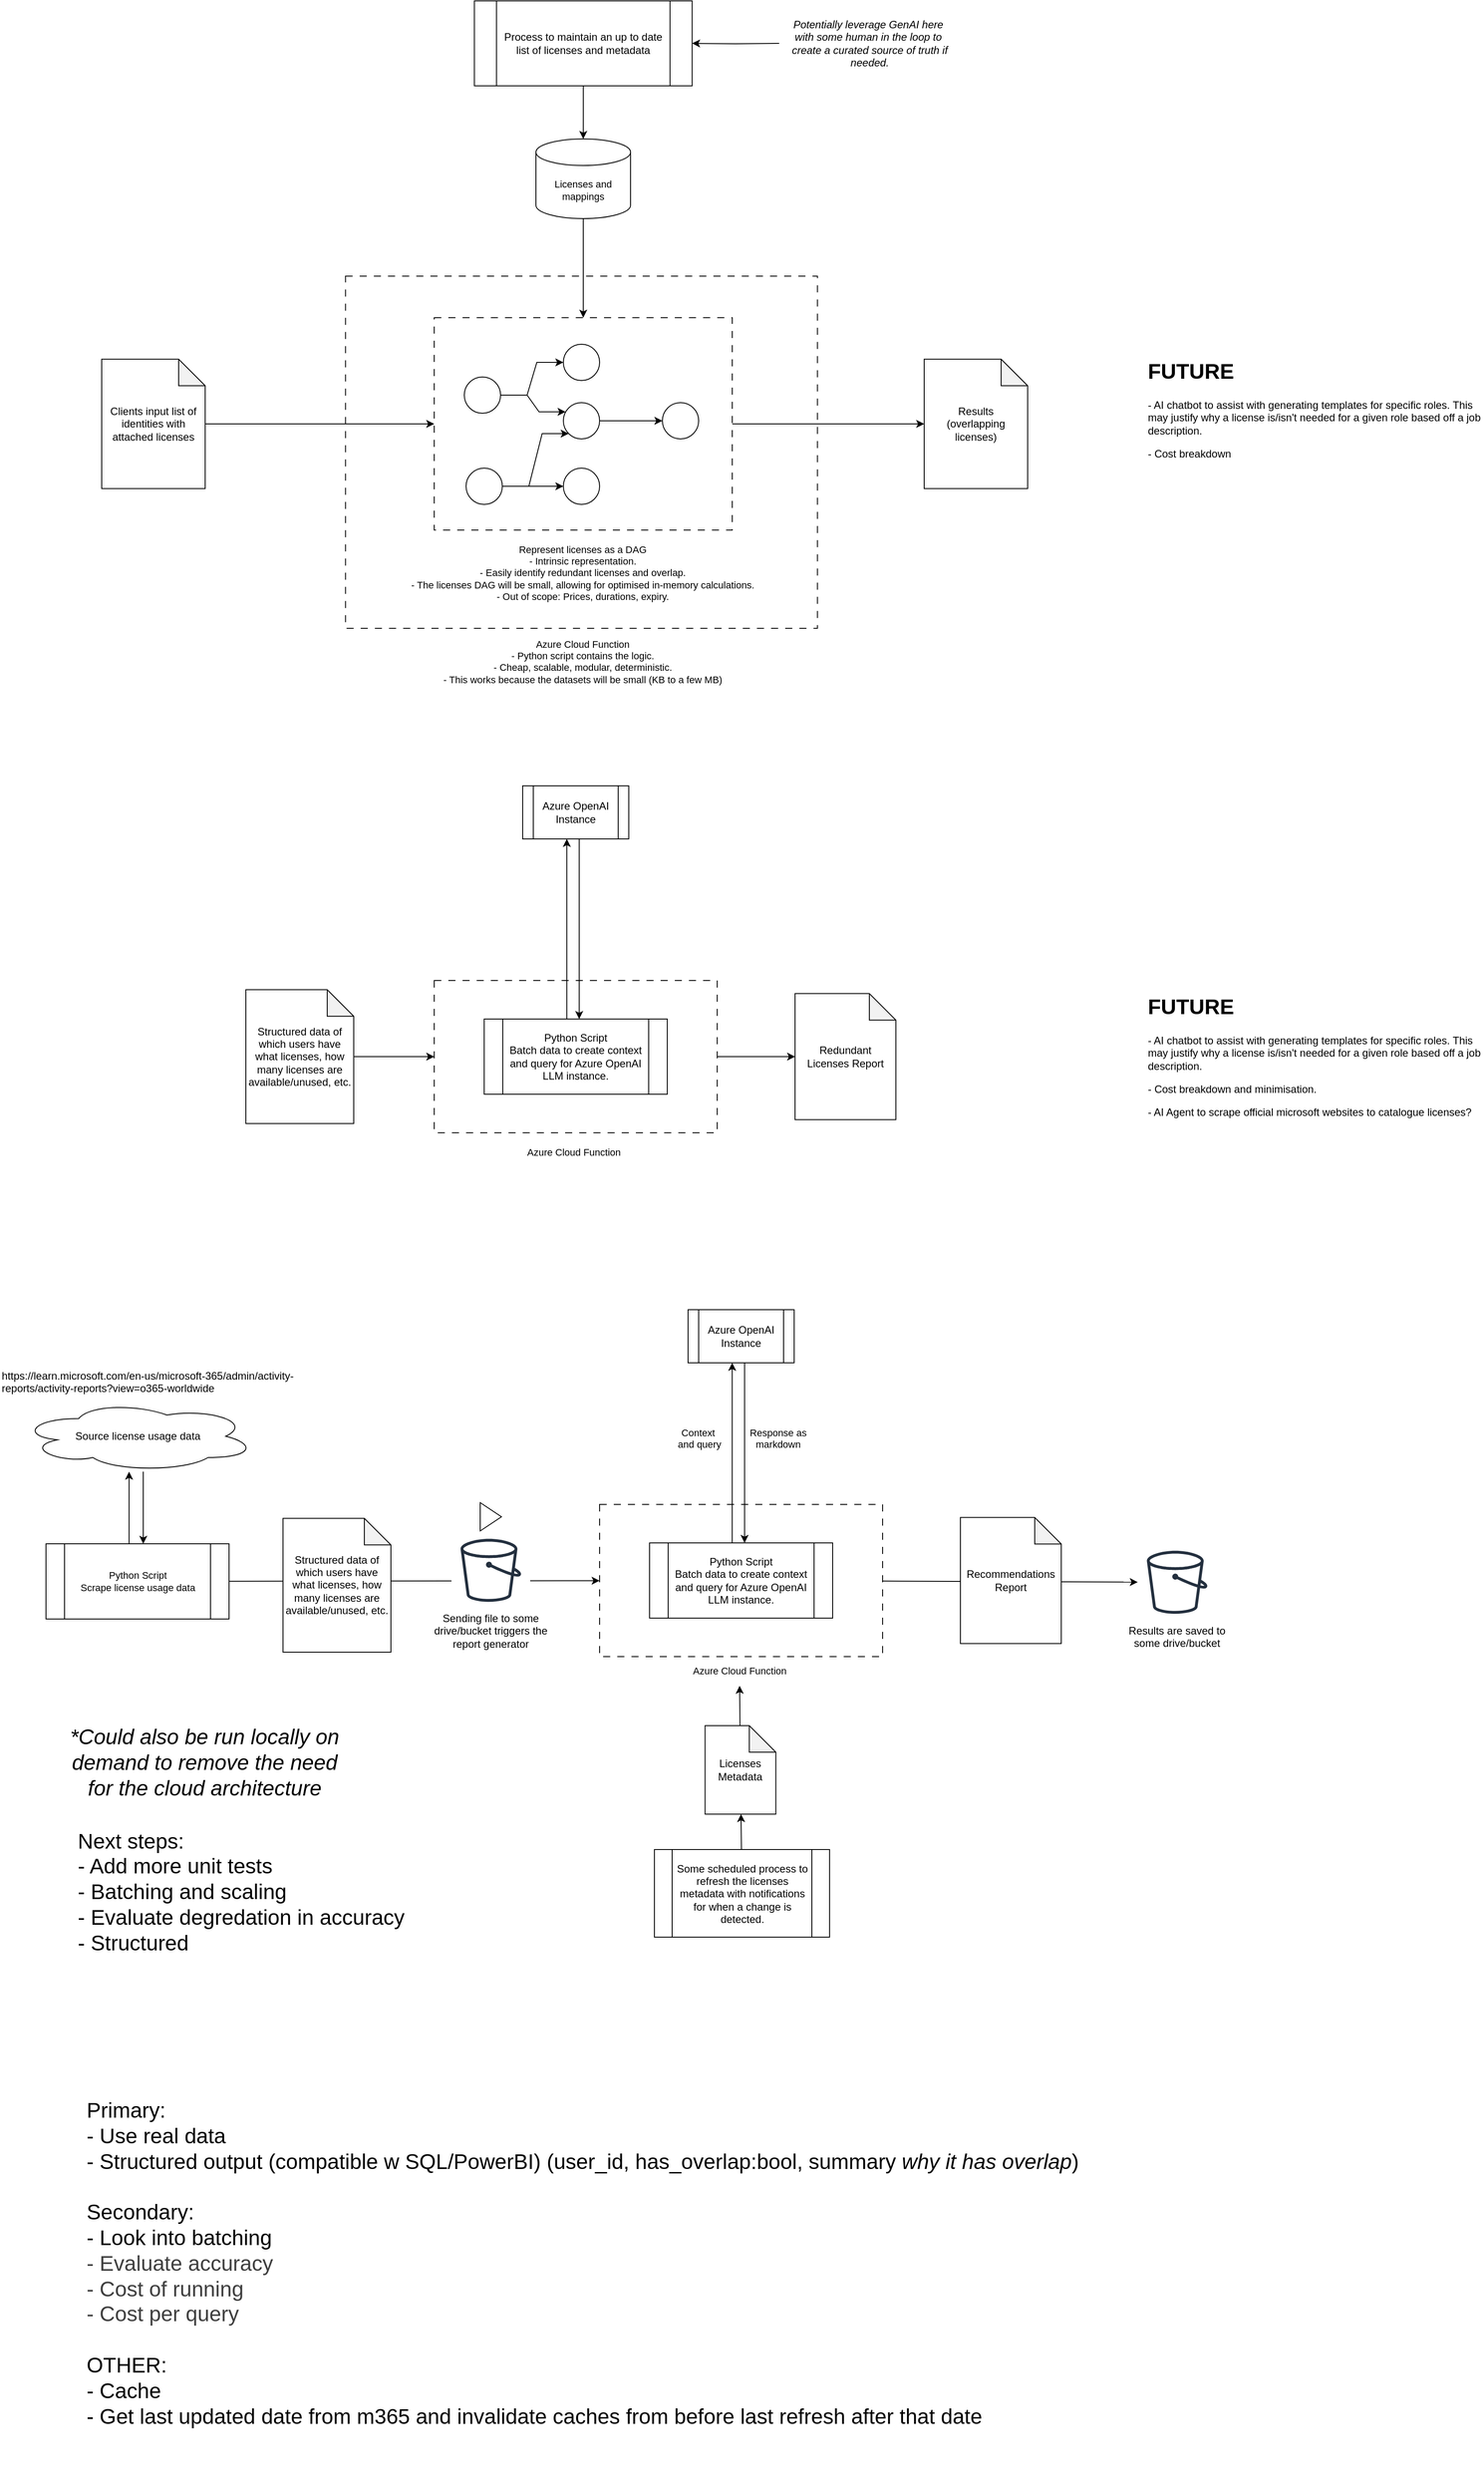 <mxfile>
    <diagram name="Page-1" id="jkyWEsUThgF6aey1WfAn">
        <mxGraphModel dx="3171" dy="2497" grid="0" gridSize="10" guides="1" tooltips="1" connect="1" arrows="1" fold="1" page="0" pageScale="1" pageWidth="827" pageHeight="1169" math="0" shadow="0">
            <root>
                <mxCell id="0"/>
                <mxCell id="1" parent="0"/>
                <mxCell id="11" style="edgeStyle=none;html=1;" parent="1" source="5" target="10" edge="1">
                    <mxGeometry relative="1" as="geometry"/>
                </mxCell>
                <mxCell id="5" value="" style="rounded=0;whiteSpace=wrap;html=1;dashed=1;dashPattern=8 8;" parent="1" vertex="1">
                    <mxGeometry x="508" y="1149" width="320" height="172" as="geometry"/>
                </mxCell>
                <mxCell id="tkoUn3kZjdcvx1pm9AA_-21" value="" style="rounded=0;whiteSpace=wrap;html=1;dashed=1;dashPattern=8 8;" parent="1" vertex="1">
                    <mxGeometry x="407.71" y="353" width="533.58" height="398" as="geometry"/>
                </mxCell>
                <mxCell id="tkoUn3kZjdcvx1pm9AA_-20" style="edgeStyle=orthogonalEdgeStyle;rounded=0;orthogonalLoop=1;jettySize=auto;html=1;" parent="1" source="tkoUn3kZjdcvx1pm9AA_-2" target="tkoUn3kZjdcvx1pm9AA_-19" edge="1">
                    <mxGeometry relative="1" as="geometry"/>
                </mxCell>
                <mxCell id="tkoUn3kZjdcvx1pm9AA_-2" value="" style="rounded=0;whiteSpace=wrap;html=1;dashed=1;dashPattern=8 8;" parent="1" vertex="1">
                    <mxGeometry x="508" y="400" width="337" height="240" as="geometry"/>
                </mxCell>
                <mxCell id="tkoUn3kZjdcvx1pm9AA_-18" style="edgeStyle=orthogonalEdgeStyle;rounded=0;orthogonalLoop=1;jettySize=auto;html=1;entryX=0;entryY=0.5;entryDx=0;entryDy=0;" parent="1" source="tkoUn3kZjdcvx1pm9AA_-1" target="tkoUn3kZjdcvx1pm9AA_-2" edge="1">
                    <mxGeometry relative="1" as="geometry"/>
                </mxCell>
                <mxCell id="tkoUn3kZjdcvx1pm9AA_-1" value="Clients input list of identities with attached licenses" style="shape=note;whiteSpace=wrap;html=1;backgroundOutline=1;darkOpacity=0.05;" parent="1" vertex="1">
                    <mxGeometry x="132" y="446.88" width="117" height="146.25" as="geometry"/>
                </mxCell>
                <mxCell id="tkoUn3kZjdcvx1pm9AA_-3" style="edgeStyle=entityRelationEdgeStyle;rounded=0;orthogonalLoop=1;jettySize=auto;html=1;entryX=0.061;entryY=0.253;entryDx=0;entryDy=0;entryPerimeter=0;" parent="1" source="tkoUn3kZjdcvx1pm9AA_-5" target="tkoUn3kZjdcvx1pm9AA_-8" edge="1">
                    <mxGeometry relative="1" as="geometry"/>
                </mxCell>
                <mxCell id="tkoUn3kZjdcvx1pm9AA_-4" style="edgeStyle=entityRelationEdgeStyle;shape=connector;rounded=0;orthogonalLoop=1;jettySize=auto;html=1;strokeColor=default;align=center;verticalAlign=middle;fontFamily=Helvetica;fontSize=11;fontColor=default;labelBackgroundColor=default;endArrow=classic;" parent="1" source="tkoUn3kZjdcvx1pm9AA_-5" target="tkoUn3kZjdcvx1pm9AA_-6" edge="1">
                    <mxGeometry relative="1" as="geometry"/>
                </mxCell>
                <mxCell id="tkoUn3kZjdcvx1pm9AA_-5" value="" style="ellipse;whiteSpace=wrap;html=1;aspect=fixed;" parent="1" vertex="1">
                    <mxGeometry x="542" y="467" width="41" height="41" as="geometry"/>
                </mxCell>
                <mxCell id="tkoUn3kZjdcvx1pm9AA_-6" value="" style="ellipse;whiteSpace=wrap;html=1;aspect=fixed;" parent="1" vertex="1">
                    <mxGeometry x="654" y="430" width="41" height="41" as="geometry"/>
                </mxCell>
                <mxCell id="tkoUn3kZjdcvx1pm9AA_-7" style="edgeStyle=orthogonalEdgeStyle;rounded=0;orthogonalLoop=1;jettySize=auto;html=1;entryX=0;entryY=0.5;entryDx=0;entryDy=0;" parent="1" source="tkoUn3kZjdcvx1pm9AA_-8" target="tkoUn3kZjdcvx1pm9AA_-12" edge="1">
                    <mxGeometry relative="1" as="geometry"/>
                </mxCell>
                <mxCell id="tkoUn3kZjdcvx1pm9AA_-8" value="" style="ellipse;whiteSpace=wrap;html=1;aspect=fixed;" parent="1" vertex="1">
                    <mxGeometry x="654" y="496" width="41" height="41" as="geometry"/>
                </mxCell>
                <mxCell id="tkoUn3kZjdcvx1pm9AA_-9" style="edgeStyle=entityRelationEdgeStyle;shape=connector;rounded=0;orthogonalLoop=1;jettySize=auto;html=1;strokeColor=default;align=center;verticalAlign=middle;fontFamily=Helvetica;fontSize=11;fontColor=default;labelBackgroundColor=default;endArrow=classic;" parent="1" source="tkoUn3kZjdcvx1pm9AA_-11" target="tkoUn3kZjdcvx1pm9AA_-14" edge="1">
                    <mxGeometry relative="1" as="geometry"/>
                </mxCell>
                <mxCell id="tkoUn3kZjdcvx1pm9AA_-10" style="edgeStyle=entityRelationEdgeStyle;shape=connector;rounded=0;orthogonalLoop=1;jettySize=auto;html=1;entryX=0;entryY=1;entryDx=0;entryDy=0;strokeColor=default;align=center;verticalAlign=middle;fontFamily=Helvetica;fontSize=11;fontColor=default;labelBackgroundColor=default;endArrow=classic;" parent="1" source="tkoUn3kZjdcvx1pm9AA_-11" target="tkoUn3kZjdcvx1pm9AA_-8" edge="1">
                    <mxGeometry relative="1" as="geometry"/>
                </mxCell>
                <mxCell id="tkoUn3kZjdcvx1pm9AA_-11" value="" style="ellipse;whiteSpace=wrap;html=1;aspect=fixed;" parent="1" vertex="1">
                    <mxGeometry x="544" y="570" width="41" height="41" as="geometry"/>
                </mxCell>
                <mxCell id="tkoUn3kZjdcvx1pm9AA_-12" value="" style="ellipse;whiteSpace=wrap;html=1;aspect=fixed;" parent="1" vertex="1">
                    <mxGeometry x="766" y="496" width="41" height="41" as="geometry"/>
                </mxCell>
                <mxCell id="tkoUn3kZjdcvx1pm9AA_-13" value="Represent licenses as a DAG&lt;div&gt;- Intrinsic representation.&lt;br&gt;&lt;div&gt;- Easily identify redundant licenses and overlap.&lt;/div&gt;&lt;/div&gt;&lt;div&gt;- The licenses DAG will be small, allowing for optimised in-memory calculations.&lt;/div&gt;&lt;div&gt;- Out of scope: Prices, durations, expiry.&lt;/div&gt;" style="text;html=1;align=center;verticalAlign=top;whiteSpace=wrap;rounded=0;fontFamily=Helvetica;fontSize=11;fontColor=default;labelBackgroundColor=default;" parent="1" vertex="1">
                    <mxGeometry x="479" y="649" width="393.5" height="67" as="geometry"/>
                </mxCell>
                <mxCell id="tkoUn3kZjdcvx1pm9AA_-14" value="" style="ellipse;whiteSpace=wrap;html=1;aspect=fixed;" parent="1" vertex="1">
                    <mxGeometry x="654" y="570" width="41" height="41" as="geometry"/>
                </mxCell>
                <mxCell id="tkoUn3kZjdcvx1pm9AA_-16" style="edgeStyle=orthogonalEdgeStyle;rounded=0;orthogonalLoop=1;jettySize=auto;html=1;" parent="1" source="tkoUn3kZjdcvx1pm9AA_-15" target="tkoUn3kZjdcvx1pm9AA_-2" edge="1">
                    <mxGeometry relative="1" as="geometry"/>
                </mxCell>
                <mxCell id="tkoUn3kZjdcvx1pm9AA_-15" value="Licenses and mappings" style="shape=cylinder3;whiteSpace=wrap;html=1;boundedLbl=1;backgroundOutline=1;size=15;fontFamily=Helvetica;fontSize=11;fontColor=default;labelBackgroundColor=default;" parent="1" vertex="1">
                    <mxGeometry x="623" y="198" width="107" height="90" as="geometry"/>
                </mxCell>
                <mxCell id="tkoUn3kZjdcvx1pm9AA_-19" value="Results&lt;div&gt;(overlapping licenses)&lt;/div&gt;" style="shape=note;whiteSpace=wrap;html=1;backgroundOutline=1;darkOpacity=0.05;" parent="1" vertex="1">
                    <mxGeometry x="1062" y="446.88" width="117" height="146.25" as="geometry"/>
                </mxCell>
                <mxCell id="tkoUn3kZjdcvx1pm9AA_-22" value="&lt;div&gt;Azure Cloud Function&lt;/div&gt;- Python script contains the logic.&lt;div&gt;- Cheap, scalable, modular, deterministic.&lt;/div&gt;&lt;div&gt;- This works because the datasets will be small (KB to a few MB)&lt;/div&gt;" style="text;html=1;align=center;verticalAlign=top;whiteSpace=wrap;rounded=0;fontFamily=Helvetica;fontSize=11;fontColor=default;labelBackgroundColor=default;" parent="1" vertex="1">
                    <mxGeometry x="478.75" y="756" width="393.5" height="79" as="geometry"/>
                </mxCell>
                <mxCell id="tkoUn3kZjdcvx1pm9AA_-25" style="edgeStyle=orthogonalEdgeStyle;rounded=0;orthogonalLoop=1;jettySize=auto;html=1;" parent="1" source="tkoUn3kZjdcvx1pm9AA_-24" target="tkoUn3kZjdcvx1pm9AA_-15" edge="1">
                    <mxGeometry relative="1" as="geometry"/>
                </mxCell>
                <mxCell id="tkoUn3kZjdcvx1pm9AA_-24" value="Process to maintain an up to date list of licenses and metadata" style="shape=process;whiteSpace=wrap;html=1;backgroundOutline=1;" parent="1" vertex="1">
                    <mxGeometry x="553.38" y="42" width="246.25" height="96" as="geometry"/>
                </mxCell>
                <mxCell id="tkoUn3kZjdcvx1pm9AA_-27" style="edgeStyle=orthogonalEdgeStyle;rounded=0;orthogonalLoop=1;jettySize=auto;html=1;entryX=1;entryY=0.5;entryDx=0;entryDy=0;" parent="1" target="tkoUn3kZjdcvx1pm9AA_-24" edge="1">
                    <mxGeometry relative="1" as="geometry">
                        <mxPoint x="898" y="90" as="sourcePoint"/>
                    </mxGeometry>
                </mxCell>
                <mxCell id="tkoUn3kZjdcvx1pm9AA_-29" value="&lt;span style=&quot;font-style: italic;&quot;&gt;Potentially leverage GenAI here&amp;nbsp;&lt;/span&gt;&lt;div style=&quot;font-style: italic;&quot;&gt;with some human in the loop to&amp;nbsp;&lt;/div&gt;&lt;div style=&quot;font-style: italic;&quot;&gt;create a curated source of truth if needed.&lt;/div&gt;" style="text;html=1;align=center;verticalAlign=middle;whiteSpace=wrap;rounded=0;" parent="1" vertex="1">
                    <mxGeometry x="896" y="51.5" width="209" height="77" as="geometry"/>
                </mxCell>
                <mxCell id="3" value="&lt;h1 style=&quot;margin-top: 0px;&quot;&gt;FUTURE&lt;/h1&gt;&lt;p&gt;- AI chatbot to assist with generating templates for specific roles. This may justify why a license is/isn&#39;t needed for a given role based off a job description.&lt;/p&gt;&lt;p&gt;- Cost breakdown&lt;/p&gt;&lt;p&gt;&lt;br&gt;&lt;/p&gt;" style="text;html=1;whiteSpace=wrap;overflow=hidden;rounded=0;" parent="1" vertex="1">
                    <mxGeometry x="1313" y="439.5" width="381" height="154" as="geometry"/>
                </mxCell>
                <mxCell id="13" style="edgeStyle=none;html=1;endArrow=classic;endFill=1;" parent="1" edge="1">
                    <mxGeometry relative="1" as="geometry">
                        <mxPoint x="657.91" y="1192.5" as="sourcePoint"/>
                        <mxPoint x="657.91" y="989" as="targetPoint"/>
                    </mxGeometry>
                </mxCell>
                <mxCell id="4" value="&lt;div&gt;Python Script&lt;/div&gt;&lt;div&gt;Batch data to create context and query for Azure OpenAI LLM instance.&lt;/div&gt;" style="shape=process;whiteSpace=wrap;html=1;backgroundOutline=1;" parent="1" vertex="1">
                    <mxGeometry x="564.5" y="1192.5" width="207" height="85" as="geometry"/>
                </mxCell>
                <mxCell id="6" value="&lt;div&gt;Azure Cloud Function&lt;/div&gt;" style="text;html=1;align=center;verticalAlign=top;whiteSpace=wrap;rounded=0;fontFamily=Helvetica;fontSize=11;fontColor=default;labelBackgroundColor=default;" parent="1" vertex="1">
                    <mxGeometry x="468.5" y="1329.5" width="393.5" height="79" as="geometry"/>
                </mxCell>
                <mxCell id="9" style="edgeStyle=none;html=1;" parent="1" source="8" target="5" edge="1">
                    <mxGeometry relative="1" as="geometry"/>
                </mxCell>
                <mxCell id="8" value="Structured data of which users have what licenses, how many licenses are available/unused, etc." style="shape=note;whiteSpace=wrap;html=1;backgroundOutline=1;darkOpacity=0.05;" parent="1" vertex="1">
                    <mxGeometry x="295" y="1159.38" width="122" height="151.25" as="geometry"/>
                </mxCell>
                <mxCell id="10" value="Redundant&lt;div&gt;Licenses Report&lt;/div&gt;" style="shape=note;whiteSpace=wrap;html=1;backgroundOutline=1;darkOpacity=0.05;" parent="1" vertex="1">
                    <mxGeometry x="916" y="1163.75" width="114" height="142.5" as="geometry"/>
                </mxCell>
                <mxCell id="12" value="Azure OpenAI Instance" style="shape=process;whiteSpace=wrap;html=1;backgroundOutline=1;" parent="1" vertex="1">
                    <mxGeometry x="608" y="929" width="120" height="60" as="geometry"/>
                </mxCell>
                <mxCell id="14" style="edgeStyle=none;html=1;endArrow=none;endFill=0;startArrow=classic;startFill=1;" parent="1" edge="1">
                    <mxGeometry relative="1" as="geometry">
                        <mxPoint x="671.91" y="1192.5" as="sourcePoint"/>
                        <mxPoint x="671.91" y="989" as="targetPoint"/>
                    </mxGeometry>
                </mxCell>
                <mxCell id="15" value="&lt;h1 style=&quot;margin-top: 0px;&quot;&gt;FUTURE&lt;/h1&gt;&lt;p&gt;- AI chatbot to assist with generating templates for specific roles. This may justify why a license is/isn&#39;t needed for a given role based off a job description.&lt;/p&gt;&lt;p&gt;- Cost breakdown and minimisation.&lt;/p&gt;&lt;p&gt;- AI Agent to scrape official microsoft websites to catalogue licenses?&lt;/p&gt;&lt;p&gt;&lt;br&gt;&lt;/p&gt;" style="text;html=1;whiteSpace=wrap;overflow=hidden;rounded=0;" parent="1" vertex="1">
                    <mxGeometry x="1313" y="1158" width="381" height="154" as="geometry"/>
                </mxCell>
                <mxCell id="50" style="edgeStyle=none;html=1;" parent="1" source="17" target="47" edge="1">
                    <mxGeometry relative="1" as="geometry"/>
                </mxCell>
                <mxCell id="17" value="" style="rounded=0;whiteSpace=wrap;html=1;dashed=1;dashPattern=8 8;" parent="1" vertex="1">
                    <mxGeometry x="695" y="1741" width="320" height="172" as="geometry"/>
                </mxCell>
                <mxCell id="18" style="edgeStyle=none;html=1;endArrow=classic;endFill=1;" parent="1" edge="1">
                    <mxGeometry relative="1" as="geometry">
                        <mxPoint x="844.91" y="1784.5" as="sourcePoint"/>
                        <mxPoint x="844.91" y="1581" as="targetPoint"/>
                    </mxGeometry>
                </mxCell>
                <mxCell id="19" value="&lt;div&gt;Python Script&lt;/div&gt;&lt;div&gt;Batch data to create context and query for Azure OpenAI LLM instance.&lt;/div&gt;" style="shape=process;whiteSpace=wrap;html=1;backgroundOutline=1;" parent="1" vertex="1">
                    <mxGeometry x="751.5" y="1784.5" width="207" height="85" as="geometry"/>
                </mxCell>
                <mxCell id="22" value="Recommendations&lt;br&gt;Report" style="shape=note;whiteSpace=wrap;html=1;backgroundOutline=1;darkOpacity=0.05;" parent="1" vertex="1">
                    <mxGeometry x="1103" y="1755.75" width="114" height="142.5" as="geometry"/>
                </mxCell>
                <mxCell id="23" value="Azure OpenAI Instance" style="shape=process;whiteSpace=wrap;html=1;backgroundOutline=1;" parent="1" vertex="1">
                    <mxGeometry x="795" y="1521" width="120" height="60" as="geometry"/>
                </mxCell>
                <mxCell id="24" style="edgeStyle=none;html=1;endArrow=none;endFill=0;startArrow=classic;startFill=1;" parent="1" edge="1">
                    <mxGeometry relative="1" as="geometry">
                        <mxPoint x="858.91" y="1784.5" as="sourcePoint"/>
                        <mxPoint x="858.91" y="1581" as="targetPoint"/>
                    </mxGeometry>
                </mxCell>
                <mxCell id="26" value="&lt;div&gt;Azure Cloud Function&lt;/div&gt;" style="text;html=1;align=center;verticalAlign=top;whiteSpace=wrap;rounded=0;fontFamily=Helvetica;fontSize=11;fontColor=default;labelBackgroundColor=default;" parent="1" vertex="1">
                    <mxGeometry x="745.75" y="1916" width="214.75" height="30" as="geometry"/>
                </mxCell>
                <mxCell id="35" style="edgeStyle=none;html=1;" parent="1" edge="1">
                    <mxGeometry relative="1" as="geometry">
                        <mxPoint x="162.95" y="1785.5" as="sourcePoint"/>
                        <mxPoint x="162.95" y="1704" as="targetPoint"/>
                    </mxGeometry>
                </mxCell>
                <mxCell id="33" value="&lt;div style=&quot;font-size: 11px;&quot;&gt;Python Script&lt;/div&gt;&lt;div style=&quot;font-size: 11px;&quot;&gt;Scrape license usage data&lt;/div&gt;" style="shape=process;whiteSpace=wrap;html=1;backgroundOutline=1;" parent="1" vertex="1">
                    <mxGeometry x="69" y="1785.5" width="207" height="85" as="geometry"/>
                </mxCell>
                <mxCell id="34" value="Source license usage data" style="ellipse;shape=cloud;whiteSpace=wrap;html=1;" parent="1" vertex="1">
                    <mxGeometry x="39.5" y="1624" width="266" height="80" as="geometry"/>
                </mxCell>
                <mxCell id="36" style="edgeStyle=none;html=1;startArrow=classic;startFill=1;endArrow=none;endFill=0;" parent="1" edge="1">
                    <mxGeometry relative="1" as="geometry">
                        <mxPoint x="179" y="1785.5" as="sourcePoint"/>
                        <mxPoint x="179" y="1704" as="targetPoint"/>
                    </mxGeometry>
                </mxCell>
                <UserObject label="https://learn.microsoft.com/en-us/microsoft-365/admin/activity-reports/activity-reports?view=o365-worldwide" link="https://learn.microsoft.com/en-us/microsoft-365/admin/activity-reports/activity-reports?view=o365-worldwide" id="37">
                    <mxCell style="text;whiteSpace=wrap;" parent="1" vertex="1">
                        <mxGeometry x="17" y="1582" width="335" height="51" as="geometry"/>
                    </mxCell>
                </UserObject>
                <mxCell id="40" value="&lt;div&gt;Context&amp;nbsp;&lt;/div&gt;&lt;div&gt;and query&lt;/div&gt;" style="text;html=1;align=center;verticalAlign=top;whiteSpace=wrap;rounded=0;fontFamily=Helvetica;fontSize=11;fontColor=default;labelBackgroundColor=default;" parent="1" vertex="1">
                    <mxGeometry x="773" y="1647" width="70" height="41" as="geometry"/>
                </mxCell>
                <mxCell id="41" value="Response as markdown" style="text;html=1;align=center;verticalAlign=top;whiteSpace=wrap;rounded=0;fontFamily=Helvetica;fontSize=11;fontColor=default;labelBackgroundColor=default;" parent="1" vertex="1">
                    <mxGeometry x="862" y="1647" width="70" height="41" as="geometry"/>
                </mxCell>
                <mxCell id="43" value="" style="edgeStyle=none;html=1;" parent="1" source="33" target="17" edge="1">
                    <mxGeometry relative="1" as="geometry">
                        <mxPoint x="342" y="1827" as="sourcePoint"/>
                        <mxPoint x="586" y="1824.5" as="targetPoint"/>
                    </mxGeometry>
                </mxCell>
                <mxCell id="21" value="Structured data of which users have what licenses, how many licenses are available/unused, etc." style="shape=note;whiteSpace=wrap;html=1;backgroundOutline=1;darkOpacity=0.05;" parent="1" vertex="1">
                    <mxGeometry x="337" y="1756.75" width="122" height="151.25" as="geometry"/>
                </mxCell>
                <mxCell id="45" value="" style="sketch=0;outlineConnect=0;fontColor=#232F3E;gradientColor=none;strokeColor=#232F3E;fillColor=#ffffff;dashed=0;verticalLabelPosition=bottom;verticalAlign=top;align=center;html=1;fontSize=12;fontStyle=0;aspect=fixed;shape=mxgraph.aws4.resourceIcon;resIcon=mxgraph.aws4.bucket;" parent="1" vertex="1">
                    <mxGeometry x="527.5" y="1771" width="89" height="89" as="geometry"/>
                </mxCell>
                <mxCell id="46" value="&lt;span style=&quot;color: rgb(0, 0, 0); font-family: Helvetica; font-size: 12px; font-style: normal; font-variant-ligatures: normal; font-variant-caps: normal; font-weight: 400; letter-spacing: normal; orphans: 2; text-indent: 0px; text-transform: none; widows: 2; word-spacing: 0px; -webkit-text-stroke-width: 0px; white-space: normal; background-color: rgb(255, 255, 255); text-decoration-thickness: initial; text-decoration-style: initial; text-decoration-color: initial; float: none; display: inline !important;&quot;&gt;Sending file to some drive/bucket triggers the report generator&lt;/span&gt;" style="text;whiteSpace=wrap;html=1;align=center;" parent="1" vertex="1">
                    <mxGeometry x="506" y="1856" width="132" height="52" as="geometry"/>
                </mxCell>
                <mxCell id="47" value="" style="sketch=0;outlineConnect=0;fontColor=#232F3E;gradientColor=none;strokeColor=#232F3E;fillColor=#ffffff;dashed=0;verticalLabelPosition=bottom;verticalAlign=top;align=center;html=1;fontSize=12;fontStyle=0;aspect=fixed;shape=mxgraph.aws4.resourceIcon;resIcon=mxgraph.aws4.bucket;" parent="1" vertex="1">
                    <mxGeometry x="1303.5" y="1784.5" width="89" height="89" as="geometry"/>
                </mxCell>
                <mxCell id="48" value="&lt;span style=&quot;color: rgb(0, 0, 0); font-family: Helvetica; font-size: 12px; font-style: normal; font-variant-ligatures: normal; font-variant-caps: normal; font-weight: 400; letter-spacing: normal; orphans: 2; text-indent: 0px; text-transform: none; widows: 2; word-spacing: 0px; -webkit-text-stroke-width: 0px; white-space: normal; background-color: rgb(255, 255, 255); text-decoration-thickness: initial; text-decoration-style: initial; text-decoration-color: initial; float: none; display: inline !important;&quot;&gt;Results are saved to some drive/bucket&lt;/span&gt;" style="text;whiteSpace=wrap;html=1;align=center;" parent="1" vertex="1">
                    <mxGeometry x="1282" y="1869.5" width="132" height="52" as="geometry"/>
                </mxCell>
                <mxCell id="51" value="&lt;font style=&quot;font-size: 24px;&quot;&gt;*Could also be run locally on demand to remove the need for the cloud architecture&lt;/font&gt;" style="text;html=1;align=center;verticalAlign=middle;whiteSpace=wrap;rounded=0;fontStyle=2" parent="1" vertex="1">
                    <mxGeometry x="80.5" y="2018" width="334.5" height="30" as="geometry"/>
                </mxCell>
                <mxCell id="52" value="&lt;span style=&quot;font-size: 24px; font-style: normal;&quot;&gt;Next steps:&lt;/span&gt;&lt;div&gt;&lt;span style=&quot;font-size: 24px; font-style: normal;&quot;&gt;- Add more unit tests&lt;/span&gt;&lt;/div&gt;&lt;div&gt;&lt;span style=&quot;font-size: 24px; font-style: normal;&quot;&gt;- Batching and scaling&lt;/span&gt;&lt;/div&gt;&lt;div&gt;&lt;span style=&quot;font-size: 24px; font-style: normal;&quot;&gt;- Evaluate degredation in accuracy&amp;nbsp;&lt;/span&gt;&lt;/div&gt;&lt;div&gt;&lt;span style=&quot;font-size: 24px; font-style: normal;&quot;&gt;- Structured&lt;/span&gt;&lt;/div&gt;" style="text;html=1;align=left;verticalAlign=middle;whiteSpace=wrap;rounded=0;fontStyle=2" vertex="1" parent="1">
                    <mxGeometry x="102.5" y="2130" width="425" height="97" as="geometry"/>
                </mxCell>
                <mxCell id="53" value="" style="triangle;whiteSpace=wrap;html=1;" vertex="1" parent="1">
                    <mxGeometry x="560" y="1739" width="24" height="32" as="geometry"/>
                </mxCell>
                <mxCell id="64" style="edgeStyle=none;html=1;" edge="1" parent="1" source="60" target="26">
                    <mxGeometry relative="1" as="geometry"/>
                </mxCell>
                <mxCell id="62" value="Some scheduled process to refresh the licenses metadata with notifications for when a change is detected." style="shape=process;whiteSpace=wrap;html=1;backgroundOutline=1;" vertex="1" parent="1">
                    <mxGeometry x="757" y="2131" width="198" height="99" as="geometry"/>
                </mxCell>
                <mxCell id="65" value="" style="edgeStyle=none;html=1;" edge="1" parent="1" source="62" target="60">
                    <mxGeometry relative="1" as="geometry">
                        <mxPoint x="855" y="2184" as="sourcePoint"/>
                        <mxPoint x="853" y="1946" as="targetPoint"/>
                    </mxGeometry>
                </mxCell>
                <mxCell id="60" value="Licenses Metadata" style="shape=note;whiteSpace=wrap;html=1;backgroundOutline=1;darkOpacity=0.05;" vertex="1" parent="1">
                    <mxGeometry x="814.25" y="1991" width="80" height="100" as="geometry"/>
                </mxCell>
                <mxCell id="66" value="&lt;span style=&quot;font-size: 24px; font-style: normal;&quot;&gt;Primary:&lt;/span&gt;&lt;div&gt;&lt;span style=&quot;font-size: 24px; font-style: normal;&quot;&gt;- Use real data&lt;/span&gt;&lt;div&gt;&lt;span style=&quot;font-size: 24px; font-style: normal;&quot;&gt;- Structured output (compatible w SQL/PowerBI) (user_id, has_overlap:bool, summary &lt;/span&gt;&lt;span style=&quot;font-size: 24px;&quot;&gt;why it has overlap&lt;/span&gt;&lt;span style=&quot;font-size: 24px; font-style: normal;&quot;&gt;)&lt;/span&gt;&lt;/div&gt;&lt;div&gt;&lt;span style=&quot;font-size: 24px; font-style: normal;&quot;&gt;&lt;br&gt;&lt;/span&gt;&lt;/div&gt;&lt;div&gt;&lt;span style=&quot;font-size: 24px; font-style: normal;&quot;&gt;Secondary:&lt;/span&gt;&lt;/div&gt;&lt;div&gt;&lt;span style=&quot;font-size: 24px; font-style: normal;&quot;&gt;- Look into batching&lt;/span&gt;&lt;/div&gt;&lt;div&gt;&lt;span style=&quot;color: rgb(63, 63, 63); font-size: 24px; font-style: normal;&quot;&gt;- Evaluate accuracy&lt;/span&gt;&lt;/div&gt;&lt;/div&gt;&lt;div&gt;&lt;span style=&quot;color: rgb(63, 63, 63); font-size: 24px; font-style: normal;&quot;&gt;- Cost of running&lt;/span&gt;&lt;/div&gt;&lt;div&gt;&lt;span style=&quot;color: rgb(63, 63, 63); font-size: 24px; font-style: normal;&quot;&gt;- Cost per query&lt;/span&gt;&lt;/div&gt;&lt;div&gt;&lt;span style=&quot;color: rgb(63, 63, 63); font-size: 24px; font-style: normal;&quot;&gt;&lt;br&gt;&lt;/span&gt;&lt;/div&gt;&lt;div&gt;&lt;span style=&quot;font-size: 24px; font-style: normal;&quot;&gt;OTHER:&lt;/span&gt;&lt;/div&gt;&lt;div&gt;&lt;span style=&quot;font-size: 24px; font-style: normal;&quot;&gt;- Cache&lt;/span&gt;&lt;/div&gt;&lt;div&gt;&lt;span style=&quot;font-size: 24px; font-style: normal;&quot;&gt;- Get last updated date from m365 and invalidate caches from before last refresh after that date&lt;/span&gt;&lt;/div&gt;" style="text;html=1;align=left;verticalAlign=top;whiteSpace=wrap;rounded=0;fontStyle=2" vertex="1" parent="1">
                    <mxGeometry x="113" y="2405" width="1275" height="451" as="geometry"/>
                </mxCell>
            </root>
        </mxGraphModel>
    </diagram>
</mxfile>
